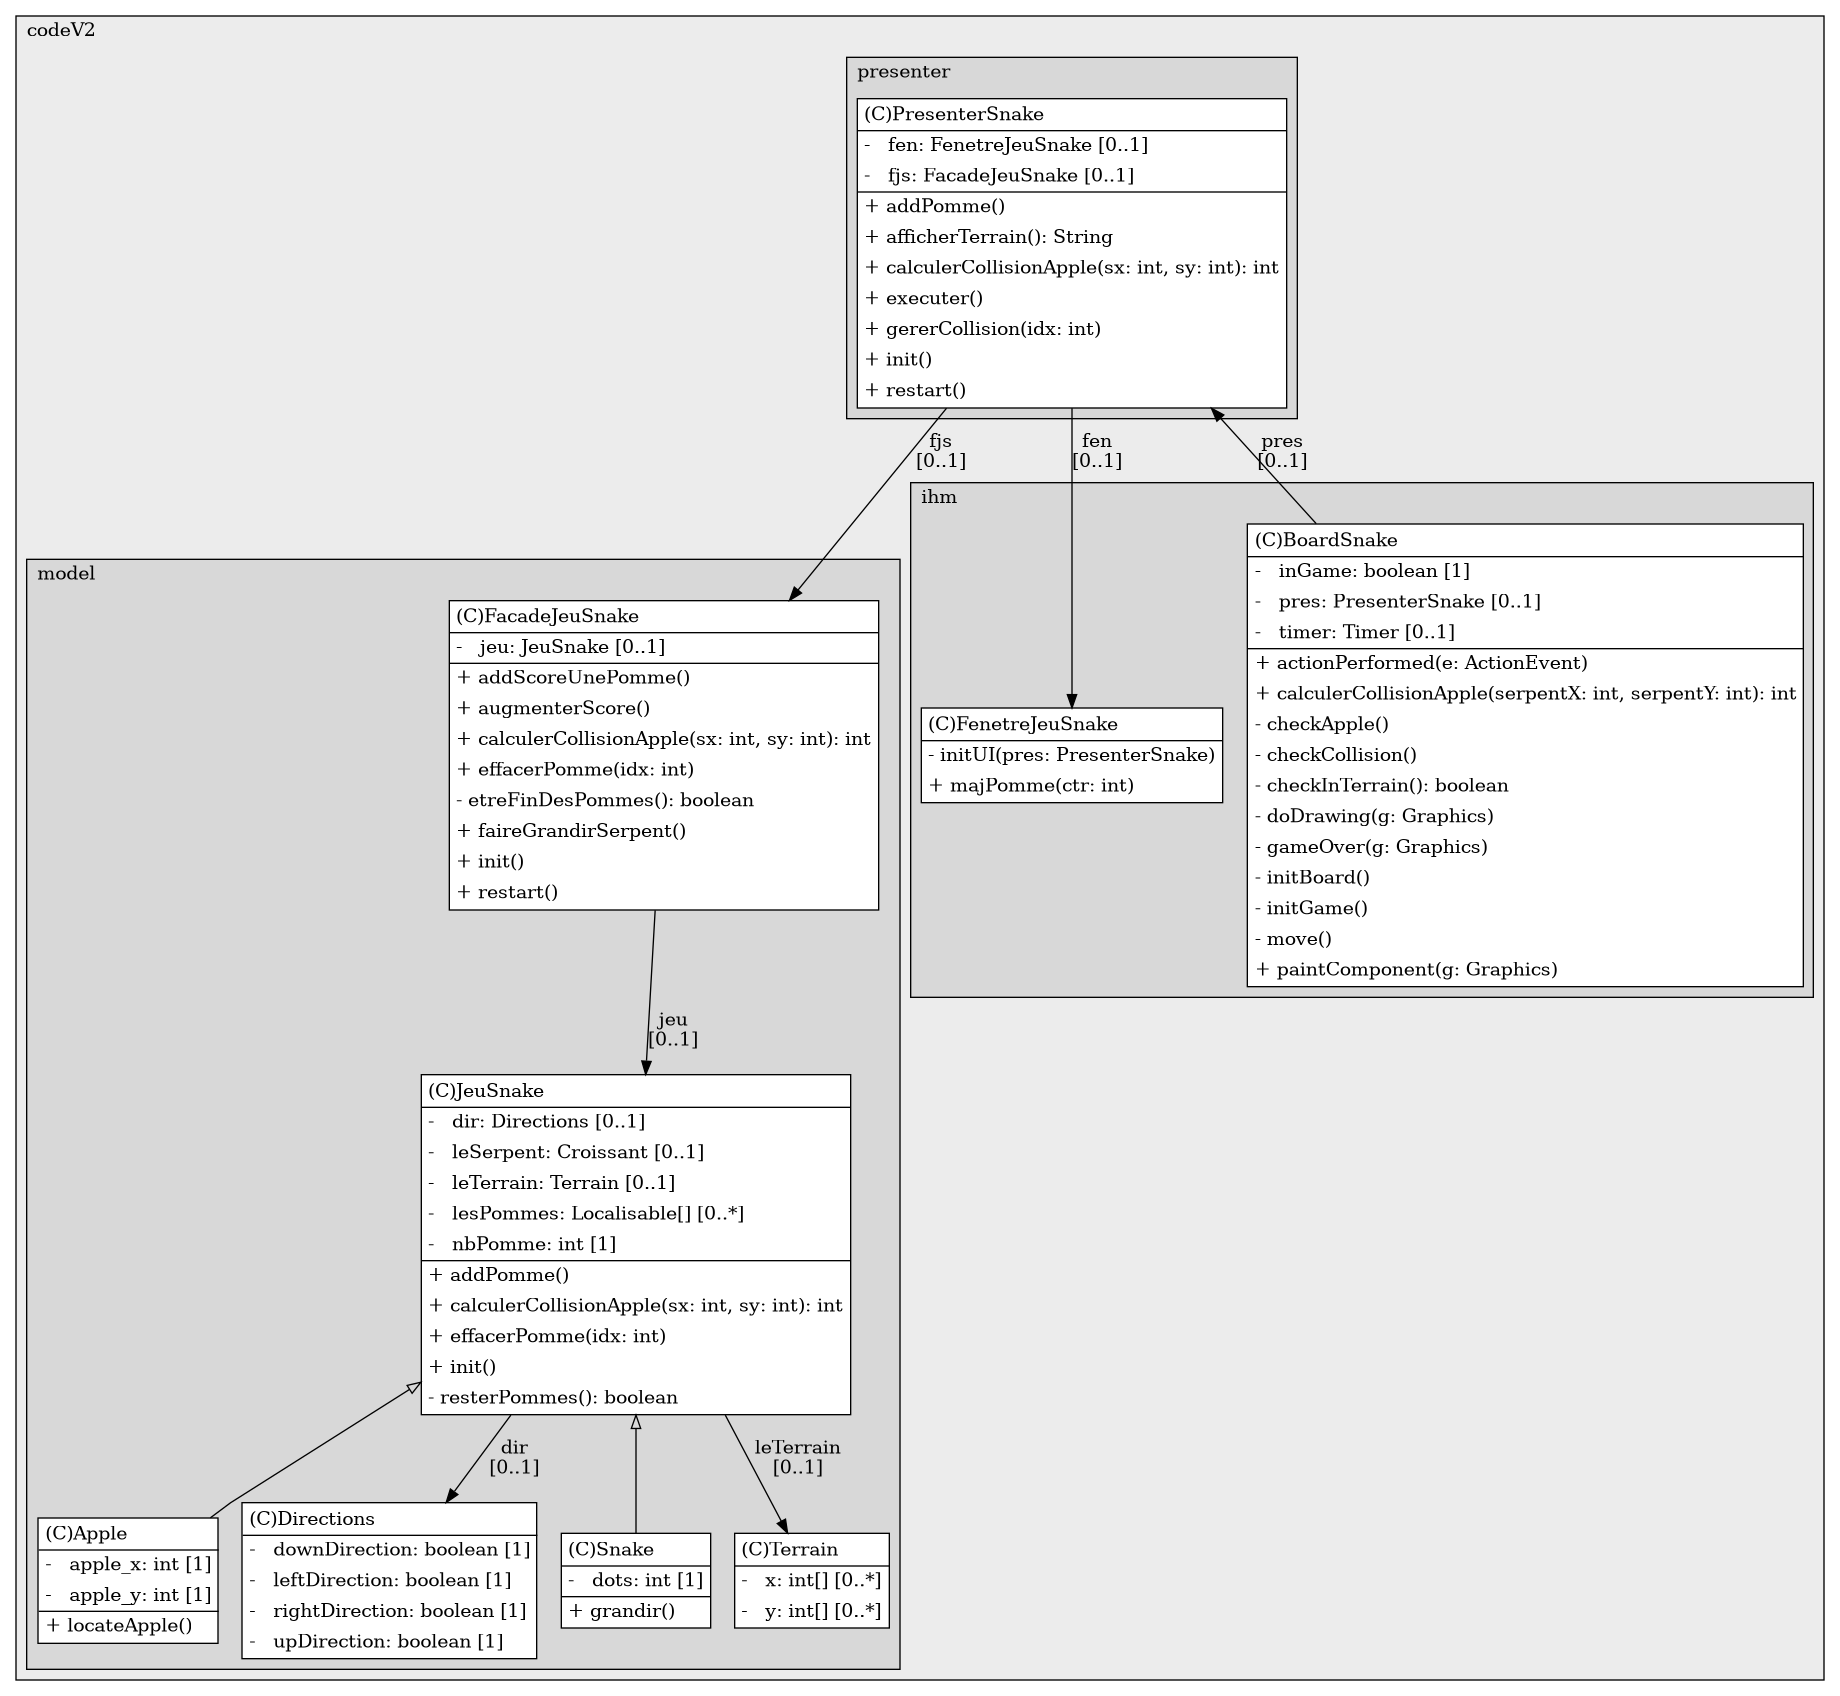@startuml

/' diagram meta data start
config=StructureConfiguration;
{
  "projectClassification": {
    "searchMode": "OpenProject", // OpenProject, AllProjects
    "includedProjects": "",
    "pathEndKeywords": "*.impl",
    "isClientPath": "",
    "isClientName": "",
    "isTestPath": "",
    "isTestName": "",
    "isMappingPath": "",
    "isMappingName": "",
    "isDataAccessPath": "",
    "isDataAccessName": "",
    "isDataStructurePath": "",
    "isDataStructureName": "",
    "isInterfaceStructuresPath": "",
    "isInterfaceStructuresName": "",
    "isEntryPointPath": "",
    "isEntryPointName": ""
  },
  "graphRestriction": {
    "classPackageExcludeFilter": "",
    "classPackageIncludeFilter": "",
    "classNameExcludeFilter": "",
    "classNameIncludeFilter": "",
    "methodNameExcludeFilter": "",
    "methodNameIncludeFilter": "",
    "removeByInheritance": "", // inheritance/annotation based filtering is done in a second step
    "removeByAnnotation": "",
    "removeByClassPackage": "", // cleanup the graph after inheritance/annotation based filtering is done
    "removeByClassName": "",
    "cutMappings": false,
    "cutEnum": true,
    "cutTests": true,
    "cutClient": true,
    "cutDataAccess": false,
    "cutInterfaceStructures": false,
    "cutDataStructures": false,
    "cutGetterAndSetter": true,
    "cutConstructors": true
  },
  "graphTraversal": {
    "forwardDepth": 6,
    "backwardDepth": 6,
    "classPackageExcludeFilter": "",
    "classPackageIncludeFilter": "",
    "classNameExcludeFilter": "",
    "classNameIncludeFilter": "",
    "methodNameExcludeFilter": "",
    "methodNameIncludeFilter": "",
    "hideMappings": false,
    "hideDataStructures": false,
    "hidePrivateMethods": true,
    "hideInterfaceCalls": true, // indirection: implementation -> interface (is hidden) -> implementation
    "onlyShowApplicationEntryPoints": false // root node is included
  },
  "details": {
    "aggregation": "GroupByClass", // ByClass, GroupByClass, None
    "showClassGenericTypes": true,
    "showMethods": true,
    "showMethodParameterNames": true,
    "showMethodParameterTypes": true,
    "showMethodReturnType": true,
    "showPackageLevels": 2,
    "showDetailedClassStructure": true
  },
  "rootClass": "pndg.codeV2.ihm.BoardSnake"
}
diagram meta data end '/



digraph g {
    rankdir="TB"
    splines=polyline
    

'nodes 
subgraph cluster_1355091639 { 
   	label=codeV2
	labeljust=l
	fillcolor="#ececec"
	style=filled
   
   subgraph cluster_562610109 { 
   	label=presenter
	labeljust=l
	fillcolor="#d8d8d8"
	style=filled
   
   PresenterSnake726477936[
	label=<<TABLE BORDER="1" CELLBORDER="0" CELLPADDING="4" CELLSPACING="0">
<TR><TD ALIGN="LEFT" >(C)PresenterSnake</TD></TR>
<HR/>
<TR><TD ALIGN="LEFT" >-   fen: FenetreJeuSnake [0..1]</TD></TR>
<TR><TD ALIGN="LEFT" >-   fjs: FacadeJeuSnake [0..1]</TD></TR>
<HR/>
<TR><TD ALIGN="LEFT" >+ addPomme()</TD></TR>
<TR><TD ALIGN="LEFT" >+ afficherTerrain(): String</TD></TR>
<TR><TD ALIGN="LEFT" >+ calculerCollisionApple(sx: int, sy: int): int</TD></TR>
<TR><TD ALIGN="LEFT" >+ executer()</TD></TR>
<TR><TD ALIGN="LEFT" >+ gererCollision(idx: int)</TD></TR>
<TR><TD ALIGN="LEFT" >+ init()</TD></TR>
<TR><TD ALIGN="LEFT" >+ restart()</TD></TR>
</TABLE>>
	style=filled
	margin=0
	shape=plaintext
	fillcolor="#FFFFFF"
];
} 

subgraph cluster_64749124 { 
   	label=model
	labeljust=l
	fillcolor="#d8d8d8"
	style=filled
   
   Apple274153489[
	label=<<TABLE BORDER="1" CELLBORDER="0" CELLPADDING="4" CELLSPACING="0">
<TR><TD ALIGN="LEFT" >(C)Apple</TD></TR>
<HR/>
<TR><TD ALIGN="LEFT" >-   apple_x: int [1]</TD></TR>
<TR><TD ALIGN="LEFT" >-   apple_y: int [1]</TD></TR>
<HR/>
<TR><TD ALIGN="LEFT" >+ locateApple()</TD></TR>
</TABLE>>
	style=filled
	margin=0
	shape=plaintext
	fillcolor="#FFFFFF"
];

Directions274153489[
	label=<<TABLE BORDER="1" CELLBORDER="0" CELLPADDING="4" CELLSPACING="0">
<TR><TD ALIGN="LEFT" >(C)Directions</TD></TR>
<HR/>
<TR><TD ALIGN="LEFT" >-   downDirection: boolean [1]</TD></TR>
<TR><TD ALIGN="LEFT" >-   leftDirection: boolean [1]</TD></TR>
<TR><TD ALIGN="LEFT" >-   rightDirection: boolean [1]</TD></TR>
<TR><TD ALIGN="LEFT" >-   upDirection: boolean [1]</TD></TR>
</TABLE>>
	style=filled
	margin=0
	shape=plaintext
	fillcolor="#FFFFFF"
];

FacadeJeuSnake274153489[
	label=<<TABLE BORDER="1" CELLBORDER="0" CELLPADDING="4" CELLSPACING="0">
<TR><TD ALIGN="LEFT" >(C)FacadeJeuSnake</TD></TR>
<HR/>
<TR><TD ALIGN="LEFT" >-   jeu: JeuSnake [0..1]</TD></TR>
<HR/>
<TR><TD ALIGN="LEFT" >+ addScoreUnePomme()</TD></TR>
<TR><TD ALIGN="LEFT" >+ augmenterScore()</TD></TR>
<TR><TD ALIGN="LEFT" >+ calculerCollisionApple(sx: int, sy: int): int</TD></TR>
<TR><TD ALIGN="LEFT" >+ effacerPomme(idx: int)</TD></TR>
<TR><TD ALIGN="LEFT" >- etreFinDesPommes(): boolean</TD></TR>
<TR><TD ALIGN="LEFT" >+ faireGrandirSerpent()</TD></TR>
<TR><TD ALIGN="LEFT" >+ init()</TD></TR>
<TR><TD ALIGN="LEFT" >+ restart()</TD></TR>
</TABLE>>
	style=filled
	margin=0
	shape=plaintext
	fillcolor="#FFFFFF"
];

JeuSnake274153489[
	label=<<TABLE BORDER="1" CELLBORDER="0" CELLPADDING="4" CELLSPACING="0">
<TR><TD ALIGN="LEFT" >(C)JeuSnake</TD></TR>
<HR/>
<TR><TD ALIGN="LEFT" >-   dir: Directions [0..1]</TD></TR>
<TR><TD ALIGN="LEFT" >-   leSerpent: Croissant [0..1]</TD></TR>
<TR><TD ALIGN="LEFT" >-   leTerrain: Terrain [0..1]</TD></TR>
<TR><TD ALIGN="LEFT" >-   lesPommes: Localisable[] [0..*]</TD></TR>
<TR><TD ALIGN="LEFT" >-   nbPomme: int [1]</TD></TR>
<HR/>
<TR><TD ALIGN="LEFT" >+ addPomme()</TD></TR>
<TR><TD ALIGN="LEFT" >+ calculerCollisionApple(sx: int, sy: int): int</TD></TR>
<TR><TD ALIGN="LEFT" >+ effacerPomme(idx: int)</TD></TR>
<TR><TD ALIGN="LEFT" >+ init()</TD></TR>
<TR><TD ALIGN="LEFT" >- resterPommes(): boolean</TD></TR>
</TABLE>>
	style=filled
	margin=0
	shape=plaintext
	fillcolor="#FFFFFF"
];

Snake274153489[
	label=<<TABLE BORDER="1" CELLBORDER="0" CELLPADDING="4" CELLSPACING="0">
<TR><TD ALIGN="LEFT" >(C)Snake</TD></TR>
<HR/>
<TR><TD ALIGN="LEFT" >-   dots: int [1]</TD></TR>
<HR/>
<TR><TD ALIGN="LEFT" >+ grandir()</TD></TR>
</TABLE>>
	style=filled
	margin=0
	shape=plaintext
	fillcolor="#FFFFFF"
];

Terrain274153489[
	label=<<TABLE BORDER="1" CELLBORDER="0" CELLPADDING="4" CELLSPACING="0">
<TR><TD ALIGN="LEFT" >(C)Terrain</TD></TR>
<HR/>
<TR><TD ALIGN="LEFT" >-   x: int[] [0..*]</TD></TR>
<TR><TD ALIGN="LEFT" >-   y: int[] [0..*]</TD></TR>
</TABLE>>
	style=filled
	margin=0
	shape=plaintext
	fillcolor="#FFFFFF"
];
} 

subgraph cluster_898259703 { 
   	label=ihm
	labeljust=l
	fillcolor="#d8d8d8"
	style=filled
   
   BoardSnake746649110[
	label=<<TABLE BORDER="1" CELLBORDER="0" CELLPADDING="4" CELLSPACING="0">
<TR><TD ALIGN="LEFT" >(C)BoardSnake</TD></TR>
<HR/>
<TR><TD ALIGN="LEFT" >-   inGame: boolean [1]</TD></TR>
<TR><TD ALIGN="LEFT" >-   pres: PresenterSnake [0..1]</TD></TR>
<TR><TD ALIGN="LEFT" >-   timer: Timer [0..1]</TD></TR>
<HR/>
<TR><TD ALIGN="LEFT" >+ actionPerformed(e: ActionEvent)</TD></TR>
<TR><TD ALIGN="LEFT" >+ calculerCollisionApple(serpentX: int, serpentY: int): int</TD></TR>
<TR><TD ALIGN="LEFT" >- checkApple()</TD></TR>
<TR><TD ALIGN="LEFT" >- checkCollision()</TD></TR>
<TR><TD ALIGN="LEFT" >- checkInTerrain(): boolean</TD></TR>
<TR><TD ALIGN="LEFT" >- doDrawing(g: Graphics)</TD></TR>
<TR><TD ALIGN="LEFT" >- gameOver(g: Graphics)</TD></TR>
<TR><TD ALIGN="LEFT" >- initBoard()</TD></TR>
<TR><TD ALIGN="LEFT" >- initGame()</TD></TR>
<TR><TD ALIGN="LEFT" >- move()</TD></TR>
<TR><TD ALIGN="LEFT" >+ paintComponent(g: Graphics)</TD></TR>
</TABLE>>
	style=filled
	margin=0
	shape=plaintext
	fillcolor="#FFFFFF"
];

FenetreJeuSnake746649110[
	label=<<TABLE BORDER="1" CELLBORDER="0" CELLPADDING="4" CELLSPACING="0">
<TR><TD ALIGN="LEFT" >(C)FenetreJeuSnake</TD></TR>
<HR/>
<TR><TD ALIGN="LEFT" >- initUI(pres: PresenterSnake)</TD></TR>
<TR><TD ALIGN="LEFT" >+ majPomme(ctr: int)</TD></TR>
</TABLE>>
	style=filled
	margin=0
	shape=plaintext
	fillcolor="#FFFFFF"
];
} 
} 

'edges    
BoardSnake746649110 -> PresenterSnake726477936[label="pres
[0..1]"];
FacadeJeuSnake274153489 -> JeuSnake274153489[label="jeu
[0..1]"];
JeuSnake274153489 -> Apple274153489[arrowhead=none, arrowtail=empty, dir=both];
JeuSnake274153489 -> Directions274153489[label="dir
[0..1]"];
JeuSnake274153489 -> Snake274153489[arrowhead=none, arrowtail=empty, dir=both];
JeuSnake274153489 -> Terrain274153489[label="leTerrain
[0..1]"];
PresenterSnake726477936 -> FacadeJeuSnake274153489[label="fjs
[0..1]"];
PresenterSnake726477936 -> FenetreJeuSnake746649110[label="fen
[0..1]"];
    
}
@enduml